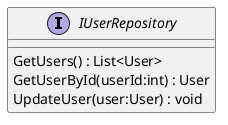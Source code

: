 @startuml
interface IUserRepository {
    GetUsers() : List<User>
    GetUserById(userId:int) : User
    UpdateUser(user:User) : void
}
@enduml
